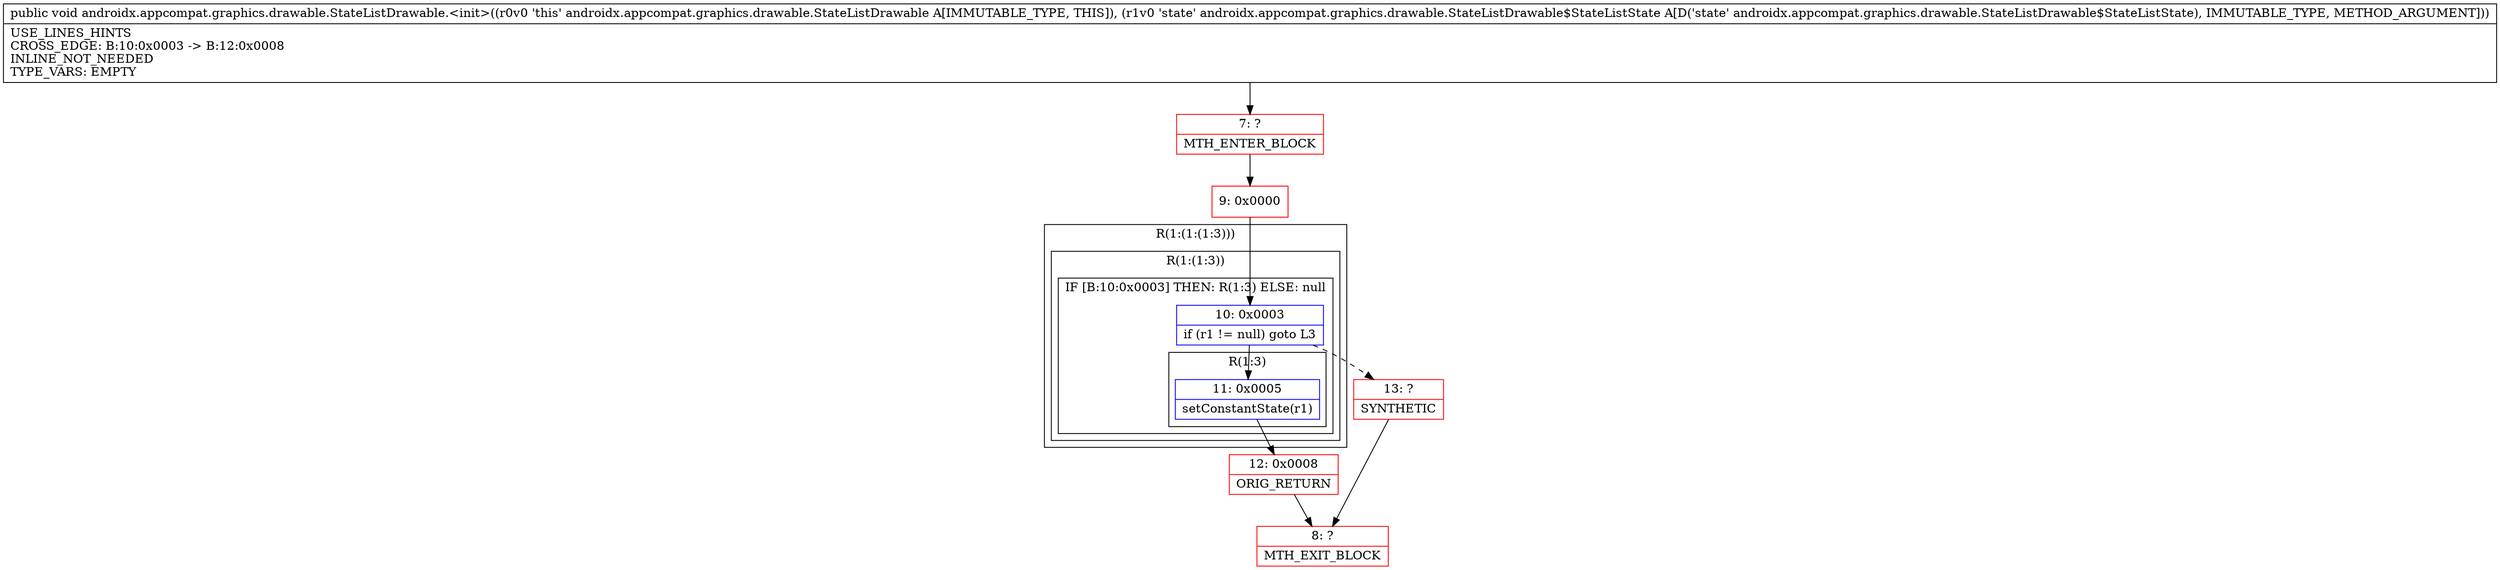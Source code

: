 digraph "CFG forandroidx.appcompat.graphics.drawable.StateListDrawable.\<init\>(Landroidx\/appcompat\/graphics\/drawable\/StateListDrawable$StateListState;)V" {
subgraph cluster_Region_2048269928 {
label = "R(1:(1:(1:3)))";
node [shape=record,color=blue];
subgraph cluster_Region_1465190543 {
label = "R(1:(1:3))";
node [shape=record,color=blue];
subgraph cluster_IfRegion_460572531 {
label = "IF [B:10:0x0003] THEN: R(1:3) ELSE: null";
node [shape=record,color=blue];
Node_10 [shape=record,label="{10\:\ 0x0003|if (r1 != null) goto L3\l}"];
subgraph cluster_Region_911450153 {
label = "R(1:3)";
node [shape=record,color=blue];
Node_11 [shape=record,label="{11\:\ 0x0005|setConstantState(r1)\l}"];
}
}
}
}
Node_7 [shape=record,color=red,label="{7\:\ ?|MTH_ENTER_BLOCK\l}"];
Node_9 [shape=record,color=red,label="{9\:\ 0x0000}"];
Node_12 [shape=record,color=red,label="{12\:\ 0x0008|ORIG_RETURN\l}"];
Node_8 [shape=record,color=red,label="{8\:\ ?|MTH_EXIT_BLOCK\l}"];
Node_13 [shape=record,color=red,label="{13\:\ ?|SYNTHETIC\l}"];
MethodNode[shape=record,label="{public void androidx.appcompat.graphics.drawable.StateListDrawable.\<init\>((r0v0 'this' androidx.appcompat.graphics.drawable.StateListDrawable A[IMMUTABLE_TYPE, THIS]), (r1v0 'state' androidx.appcompat.graphics.drawable.StateListDrawable$StateListState A[D('state' androidx.appcompat.graphics.drawable.StateListDrawable$StateListState), IMMUTABLE_TYPE, METHOD_ARGUMENT]))  | USE_LINES_HINTS\lCROSS_EDGE: B:10:0x0003 \-\> B:12:0x0008\lINLINE_NOT_NEEDED\lTYPE_VARS: EMPTY\l}"];
MethodNode -> Node_7;Node_10 -> Node_11;
Node_10 -> Node_13[style=dashed];
Node_11 -> Node_12;
Node_7 -> Node_9;
Node_9 -> Node_10;
Node_12 -> Node_8;
Node_13 -> Node_8;
}

